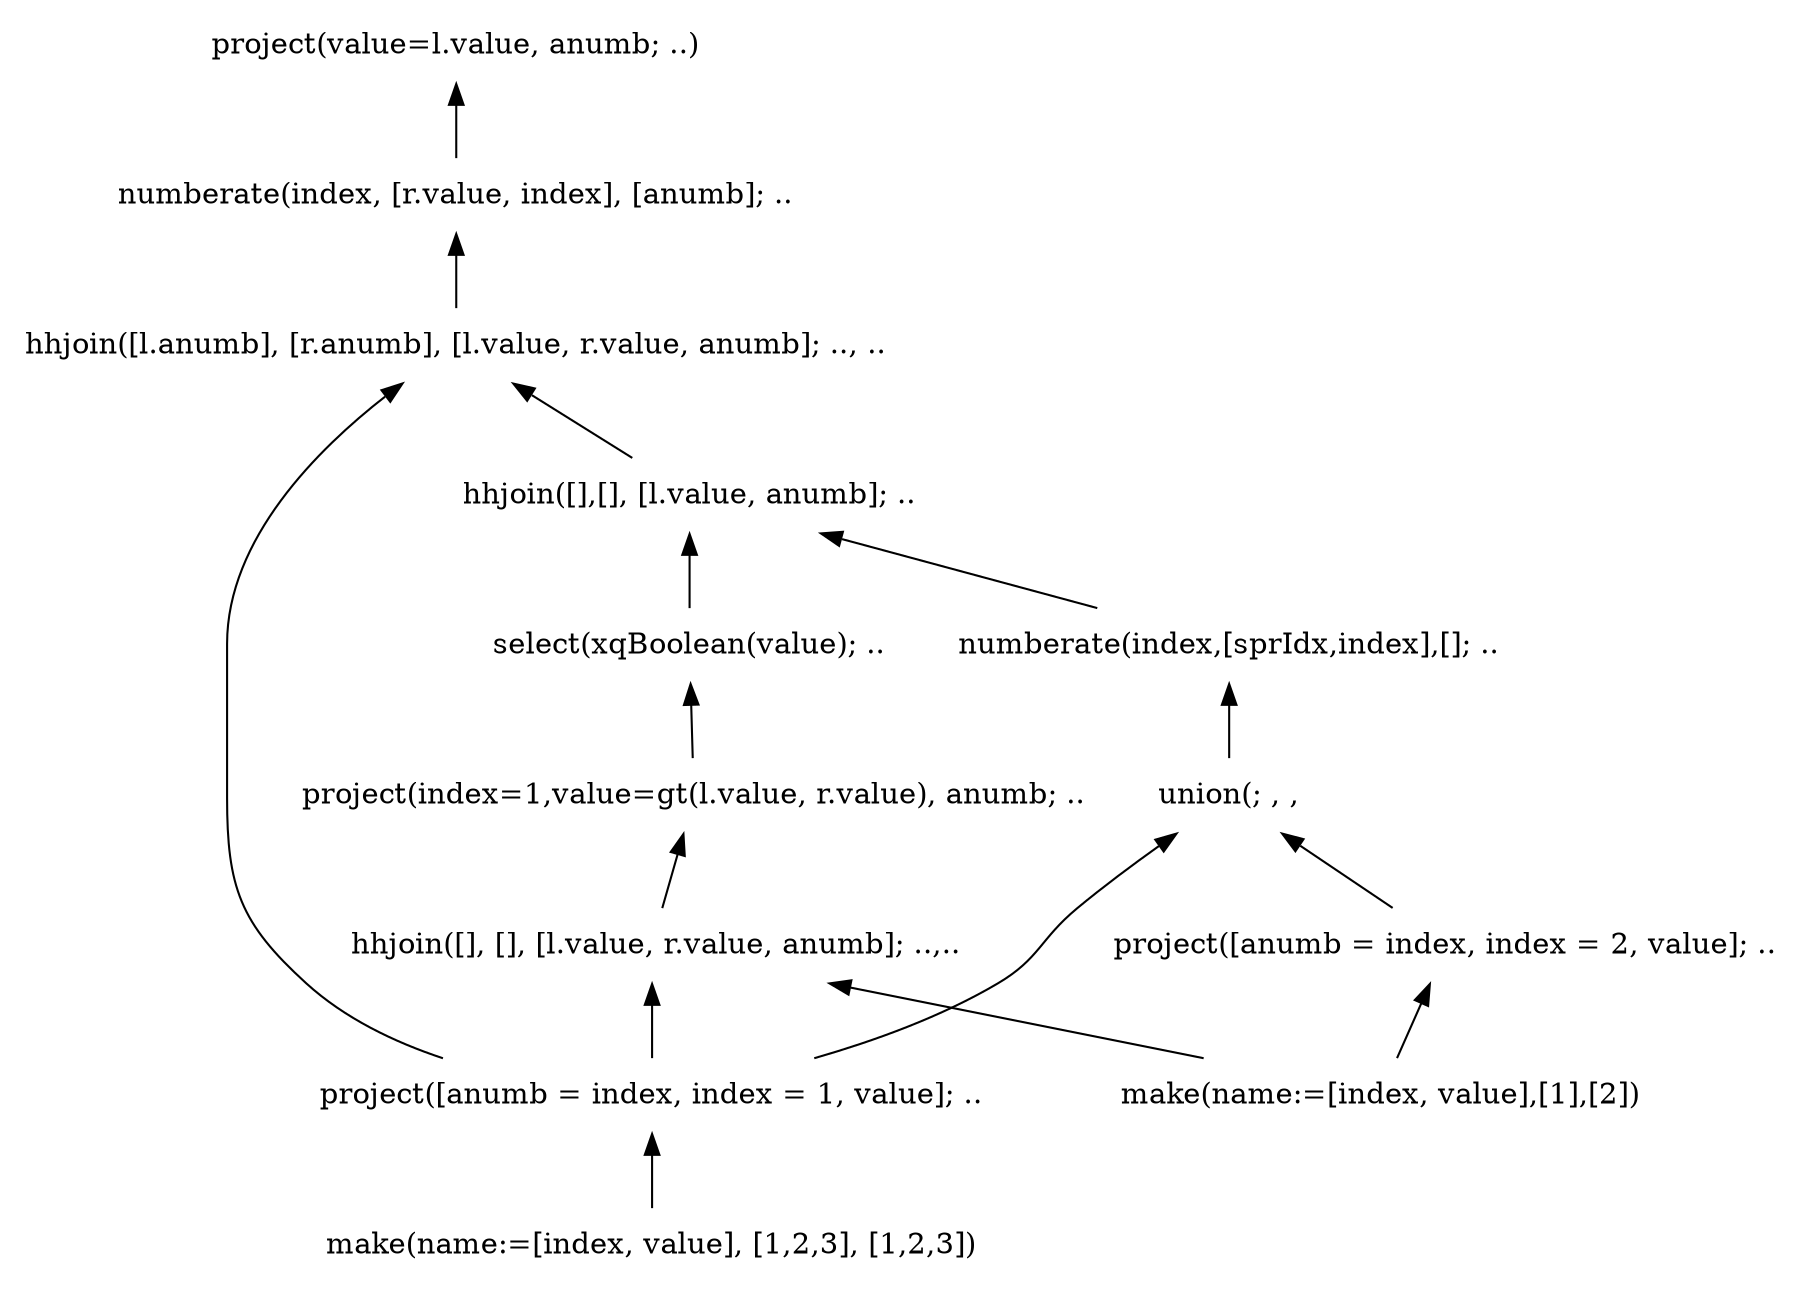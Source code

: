 digraph AST {
edge [color=black, dir=both, weight=1, fontcolor=black, fontname=Helvetica, arrowhead=none,arrowtail=normal]
node [shape=plaintext]

// DAGifying nodes
project123->make123;
make123 [label="make(name:=[index, value], [1,2,3], [1,2,3])"];
make2 [label="make(name:=[index, value],[1],[2])"];
project123 [label="project([anumb = index, index = 1, value]; .."];
project2 [label="project([anumb = index, index = 2, value]; .."];
project2->make2;

// Ordinary nodes
project1 [label="project(value=l.value, anumb; ..)"];
numberate1 [label="numberate(index, [r.value, index], [anumb]; .."];
hhjoin1 [label="hhjoin([l.anumb], [r.anumb], [l.value, r.value, anumb]; .., .."];
hhjoin2 [label="hhjoin([],[], [l.value, anumb]; .."];

select1 [label="select(xqBoolean(value); .."];
project5 [label="project(index=1,value=gt(l.value, r.value), anumb; .."];
hhjoin4 [label=" hhjoin([], [], [l.value, r.value, anumb]; ..,.."];

union1 [label="union(; , ,"]
numberate2 [label="numberate(index,[sprIdx,index],[]; .."]

project1->numberate1;
  numberate1->hhjoin1;
    hhjoin1->hhjoin2;
      hhjoin2->numberate2;
        numberate2->union1;
           union1->project123;
           union1->project2;
      hhjoin2->select1;
        select1->project5;
              project5->hhjoin4;
                hhjoin4->project123;
                hhjoin4->make2;
    hhjoin1->project123;
}